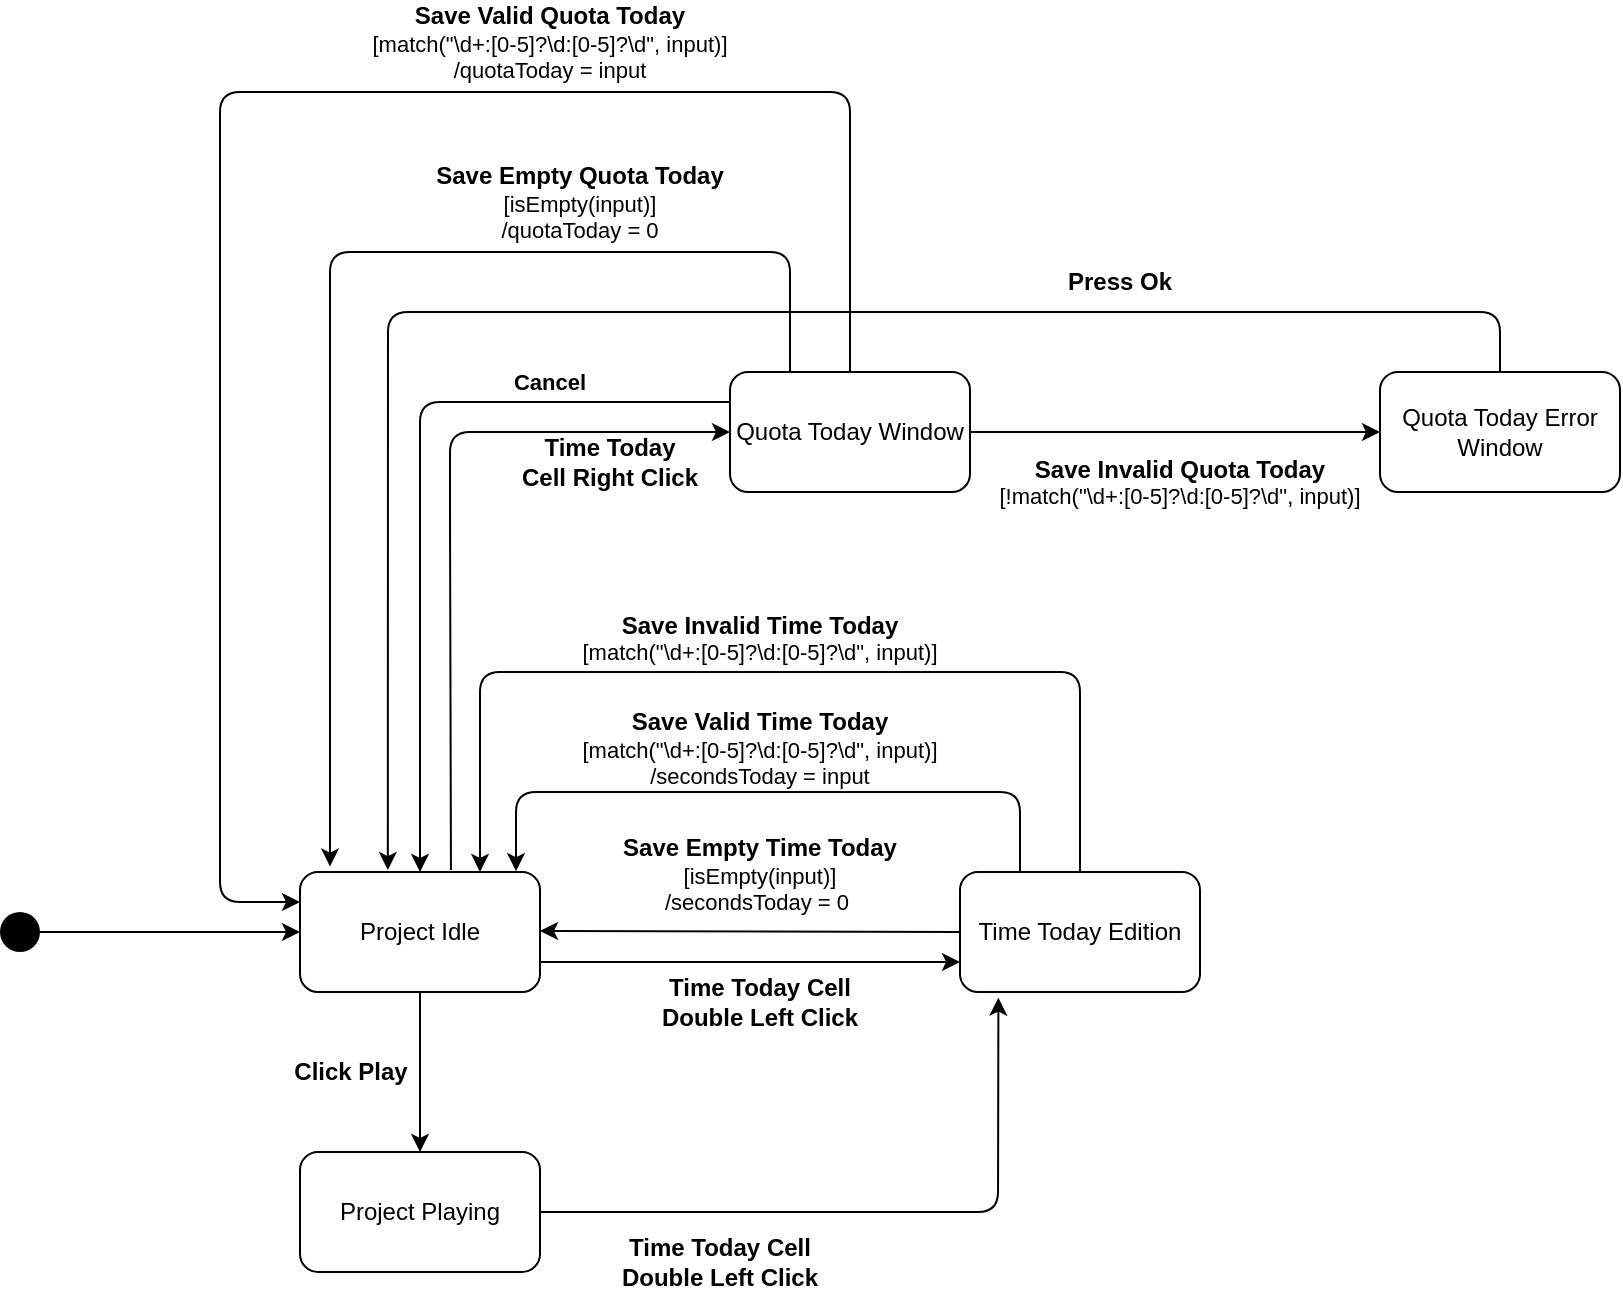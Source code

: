 <mxfile>
    <diagram id="hUVOVU6jRG6KGF_iUACn" name="Page-1">
        <mxGraphModel dx="1841" dy="1843" grid="1" gridSize="10" guides="1" tooltips="1" connect="1" arrows="1" fold="1" page="1" pageScale="1" pageWidth="850" pageHeight="1100" math="0" shadow="0">
            <root>
                <mxCell id="0"/>
                <mxCell id="1" parent="0"/>
                <mxCell id="30" value="" style="edgeStyle=none;html=1;entryX=0;entryY=0.75;entryDx=0;entryDy=0;exitX=1;exitY=0.75;exitDx=0;exitDy=0;" parent="1" source="2" target="29" edge="1">
                    <mxGeometry relative="1" as="geometry">
                        <mxPoint x="170" y="400.0" as="sourcePoint"/>
                        <mxPoint x="330" y="400.0" as="targetPoint"/>
                    </mxGeometry>
                </mxCell>
                <mxCell id="70" style="edgeStyle=none;html=1;exitX=0.629;exitY=-0.016;exitDx=0;exitDy=0;entryX=0;entryY=0.5;entryDx=0;entryDy=0;exitPerimeter=0;" parent="1" source="2" target="46" edge="1">
                    <mxGeometry relative="1" as="geometry">
                        <Array as="points">
                            <mxPoint x="125" y="170"/>
                            <mxPoint x="125" y="130"/>
                        </Array>
                    </mxGeometry>
                </mxCell>
                <mxCell id="2" value="Project Idle" style="rounded=1;whiteSpace=wrap;html=1;" parent="1" vertex="1">
                    <mxGeometry x="50" y="350" width="120" height="60" as="geometry"/>
                </mxCell>
                <mxCell id="3" style="edgeStyle=none;html=1;fontSize=12;" parent="1" source="4" target="2" edge="1">
                    <mxGeometry relative="1" as="geometry">
                        <mxPoint x="40" y="380.0" as="targetPoint"/>
                    </mxGeometry>
                </mxCell>
                <mxCell id="4" value="" style="ellipse;fillColor=#000000;strokeColor=none;" parent="1" vertex="1">
                    <mxGeometry x="-100" y="370" width="20" height="20" as="geometry"/>
                </mxCell>
                <mxCell id="40" style="edgeStyle=none;html=1;fontSize=11;fontColor=#000000;entryX=0.16;entryY=1.047;entryDx=0;entryDy=0;entryPerimeter=0;" parent="1" source="6" target="29" edge="1">
                    <mxGeometry relative="1" as="geometry">
                        <Array as="points">
                            <mxPoint x="399" y="520"/>
                        </Array>
                    </mxGeometry>
                </mxCell>
                <mxCell id="6" value="Project Playing" style="rounded=1;whiteSpace=wrap;html=1;fontSize=12;" parent="1" vertex="1">
                    <mxGeometry x="50" y="490" width="120" height="60" as="geometry"/>
                </mxCell>
                <mxCell id="8" style="edgeStyle=none;html=1;fontSize=12;" parent="1" source="2" target="6" edge="1">
                    <mxGeometry relative="1" as="geometry">
                        <mxPoint x="110" y="530" as="sourcePoint"/>
                        <Array as="points"/>
                    </mxGeometry>
                </mxCell>
                <mxCell id="15" value="&lt;b&gt;Click Play&lt;/b&gt;" style="text;html=1;align=center;verticalAlign=middle;resizable=0;points=[];autosize=1;strokeColor=none;fillColor=none;" parent="1" vertex="1">
                    <mxGeometry x="40" y="440" width="70" height="20" as="geometry"/>
                </mxCell>
                <mxCell id="68" style="edgeStyle=none;html=1;exitX=0.25;exitY=0;exitDx=0;exitDy=0;entryX=0.9;entryY=-0.007;entryDx=0;entryDy=0;entryPerimeter=0;" parent="1" source="29" target="2" edge="1">
                    <mxGeometry relative="1" as="geometry">
                        <Array as="points">
                            <mxPoint x="410" y="310"/>
                            <mxPoint x="158" y="310"/>
                        </Array>
                    </mxGeometry>
                </mxCell>
                <mxCell id="82" style="edgeStyle=none;html=1;exitX=0.5;exitY=0;exitDx=0;exitDy=0;entryX=0.75;entryY=0;entryDx=0;entryDy=0;" parent="1" source="29" target="2" edge="1">
                    <mxGeometry relative="1" as="geometry">
                        <mxPoint x="510" y="320" as="targetPoint"/>
                        <Array as="points">
                            <mxPoint x="440" y="250"/>
                            <mxPoint x="140" y="250"/>
                        </Array>
                    </mxGeometry>
                </mxCell>
                <mxCell id="29" value="Time Today Edition" style="rounded=1;whiteSpace=wrap;html=1;" parent="1" vertex="1">
                    <mxGeometry x="380" y="350" width="120" height="60" as="geometry"/>
                </mxCell>
                <mxCell id="31" value="&lt;b&gt;Time Today Cell Double Left Click&lt;/b&gt;" style="text;html=1;strokeColor=none;fillColor=none;align=center;verticalAlign=middle;whiteSpace=wrap;rounded=0;" parent="1" vertex="1">
                    <mxGeometry x="220" y="400" width="120" height="30" as="geometry"/>
                </mxCell>
                <mxCell id="36" value="" style="endArrow=classic;html=1;exitX=0;exitY=0.5;exitDx=0;exitDy=0;" parent="1" source="29" edge="1">
                    <mxGeometry width="50" height="50" relative="1" as="geometry">
                        <mxPoint x="330" y="379.47" as="sourcePoint"/>
                        <mxPoint x="170" y="379.47" as="targetPoint"/>
                    </mxGeometry>
                </mxCell>
                <mxCell id="37" value="&lt;div style=&quot;&quot;&gt;&lt;b&gt;&lt;font style=&quot;font-size: 12px&quot;&gt;Save Valid Time Today&lt;/font&gt;&lt;/b&gt;&lt;/div&gt;&lt;span style=&quot;font-size: 11px&quot;&gt;&lt;div style=&quot;&quot;&gt;&lt;span&gt;[match(&quot;&lt;/span&gt;&lt;font style=&quot;font-family: &amp;quot;helvetica&amp;quot; , &amp;quot;arial&amp;quot; , &amp;quot;freesans&amp;quot; , sans-serif&quot;&gt;\d+:[0-5]?\d:[0-5]?\d&quot;, input)&lt;/font&gt;&lt;span style=&quot;font-family: &amp;quot;helvetica&amp;quot;&quot;&gt;]&lt;/span&gt;&lt;/div&gt;&lt;/span&gt;&lt;span style=&quot;font-size: 11px&quot;&gt;&lt;div style=&quot;&quot;&gt;&lt;span&gt;/secondsToday = input&lt;/span&gt;&lt;/div&gt;&lt;/span&gt;" style="text;html=1;strokeColor=none;fillColor=none;align=center;verticalAlign=middle;whiteSpace=wrap;rounded=0;" parent="1" vertex="1">
                    <mxGeometry x="170" y="273" width="220" height="30" as="geometry"/>
                </mxCell>
                <mxCell id="41" value="&lt;b&gt;Time Today Cell Double Left Click&lt;/b&gt;" style="text;html=1;strokeColor=none;fillColor=none;align=center;verticalAlign=middle;whiteSpace=wrap;rounded=0;" parent="1" vertex="1">
                    <mxGeometry x="200" y="530" width="120" height="30" as="geometry"/>
                </mxCell>
                <mxCell id="45" value="&lt;b&gt;Time Today Cell Right Click&lt;/b&gt;" style="text;html=1;strokeColor=none;fillColor=none;align=center;verticalAlign=middle;whiteSpace=wrap;rounded=0;" parent="1" vertex="1">
                    <mxGeometry x="160" y="130" width="90" height="30" as="geometry"/>
                </mxCell>
                <mxCell id="54" style="edgeStyle=none;html=1;exitX=1;exitY=0.5;exitDx=0;exitDy=0;entryX=0;entryY=0.5;entryDx=0;entryDy=0;" parent="1" source="46" target="60" edge="1">
                    <mxGeometry relative="1" as="geometry">
                        <mxPoint x="600" y="160" as="targetPoint"/>
                        <Array as="points"/>
                    </mxGeometry>
                </mxCell>
                <mxCell id="79" style="edgeStyle=none;html=1;exitX=0.25;exitY=0;exitDx=0;exitDy=0;entryX=0.125;entryY=-0.045;entryDx=0;entryDy=0;entryPerimeter=0;" parent="1" source="46" target="2" edge="1">
                    <mxGeometry relative="1" as="geometry">
                        <Array as="points">
                            <mxPoint x="295" y="40"/>
                            <mxPoint x="65" y="40"/>
                            <mxPoint x="65" y="160"/>
                        </Array>
                    </mxGeometry>
                </mxCell>
                <mxCell id="80" style="edgeStyle=none;html=1;exitX=0.5;exitY=0;exitDx=0;exitDy=0;entryX=0;entryY=0.25;entryDx=0;entryDy=0;" parent="1" source="46" target="2" edge="1">
                    <mxGeometry relative="1" as="geometry">
                        <Array as="points">
                            <mxPoint x="325" y="-40"/>
                            <mxPoint x="170" y="-40"/>
                            <mxPoint x="10" y="-40"/>
                            <mxPoint x="10" y="365"/>
                        </Array>
                    </mxGeometry>
                </mxCell>
                <mxCell id="46" value="Quota Today Window" style="rounded=1;whiteSpace=wrap;html=1;" parent="1" vertex="1">
                    <mxGeometry x="265" y="100" width="120" height="60" as="geometry"/>
                </mxCell>
                <mxCell id="56" value="&lt;div&gt;&lt;b&gt;&lt;font style=&quot;font-size: 12px&quot;&gt;Save Invalid Quota Today&lt;/font&gt;&lt;/b&gt;&lt;/div&gt;&lt;span style=&quot;font-size: 11px&quot;&gt;&lt;div&gt;&lt;span&gt;[!match(&quot;&lt;/span&gt;&lt;font style=&quot;font-family: &amp;#34;helvetica&amp;#34; , &amp;#34;arial&amp;#34; , &amp;#34;freesans&amp;#34; , sans-serif&quot;&gt;\d+:[0-5]?\d:[0-5]?\d&quot;, input)&lt;/font&gt;&lt;span style=&quot;font-family: &amp;#34;helvetica&amp;#34;&quot;&gt;]&lt;/span&gt;&lt;/div&gt;&lt;/span&gt;" style="text;html=1;strokeColor=none;fillColor=none;align=center;verticalAlign=middle;whiteSpace=wrap;rounded=0;" parent="1" vertex="1">
                    <mxGeometry x="370" y="140" width="240" height="30" as="geometry"/>
                </mxCell>
                <mxCell id="71" style="edgeStyle=none;html=1;exitX=0.5;exitY=0;exitDx=0;exitDy=0;entryX=0.366;entryY=-0.016;entryDx=0;entryDy=0;entryPerimeter=0;" parent="1" source="60" target="2" edge="1">
                    <mxGeometry relative="1" as="geometry">
                        <mxPoint x="80" y="290" as="targetPoint"/>
                        <Array as="points">
                            <mxPoint x="650" y="70"/>
                            <mxPoint x="94" y="70"/>
                        </Array>
                    </mxGeometry>
                </mxCell>
                <mxCell id="60" value="Quota Today Error Window" style="rounded=1;whiteSpace=wrap;html=1;" parent="1" vertex="1">
                    <mxGeometry x="590" y="100" width="120" height="60" as="geometry"/>
                </mxCell>
                <mxCell id="69" value="&lt;div&gt;&lt;b&gt;&lt;font style=&quot;font-size: 12px&quot;&gt;Save Empty Time Today&lt;/font&gt;&lt;/b&gt;&lt;/div&gt;&lt;span style=&quot;font-size: 11px&quot;&gt;&lt;div&gt;&lt;span&gt;[isEmpty(&lt;/span&gt;&lt;font style=&quot;font-family: &amp;#34;helvetica&amp;#34; , &amp;#34;arial&amp;#34; , &amp;#34;freesans&amp;#34; , sans-serif&quot;&gt;input)&lt;/font&gt;&lt;span style=&quot;font-family: &amp;#34;helvetica&amp;#34;&quot;&gt;]&lt;/span&gt;&lt;/div&gt;&lt;/span&gt;&lt;span style=&quot;font-size: 11px&quot;&gt;&lt;div&gt;&lt;span&gt;/secondsToday = 0&amp;nbsp;&lt;/span&gt;&lt;/div&gt;&lt;/span&gt;" style="text;html=1;strokeColor=none;fillColor=none;align=center;verticalAlign=middle;whiteSpace=wrap;rounded=0;" parent="1" vertex="1">
                    <mxGeometry x="170" y="336" width="220" height="30" as="geometry"/>
                </mxCell>
                <mxCell id="72" value="&lt;b&gt;Press Ok&lt;/b&gt;" style="text;html=1;strokeColor=none;fillColor=none;align=center;verticalAlign=middle;whiteSpace=wrap;rounded=0;" parent="1" vertex="1">
                    <mxGeometry x="340" y="40" width="240" height="30" as="geometry"/>
                </mxCell>
                <mxCell id="73" style="edgeStyle=none;html=1;exitX=0;exitY=0.25;exitDx=0;exitDy=0;entryX=0.5;entryY=0;entryDx=0;entryDy=0;" parent="1" source="46" target="2" edge="1">
                    <mxGeometry relative="1" as="geometry">
                        <mxPoint x="600" y="140" as="targetPoint"/>
                        <Array as="points">
                            <mxPoint x="110" y="115"/>
                        </Array>
                        <mxPoint x="395" y="140" as="sourcePoint"/>
                    </mxGeometry>
                </mxCell>
                <mxCell id="74" value="&lt;div&gt;&lt;font face=&quot;helvetica&quot;&gt;&lt;span style=&quot;font-size: 11px&quot;&gt;&lt;span&gt;Cancel&lt;/span&gt;&lt;/span&gt;&lt;/font&gt;&lt;/div&gt;" style="text;html=1;strokeColor=none;fillColor=none;align=center;verticalAlign=middle;whiteSpace=wrap;rounded=0;fontStyle=1" parent="1" vertex="1">
                    <mxGeometry x="145" y="95" width="60" height="20" as="geometry"/>
                </mxCell>
                <mxCell id="77" value="&lt;div&gt;&lt;b&gt;&lt;font style=&quot;font-size: 12px&quot;&gt;Save Valid Quota Today&lt;/font&gt;&lt;/b&gt;&lt;/div&gt;&lt;span style=&quot;font-size: 11px&quot;&gt;&lt;div&gt;&lt;span&gt;[match(&quot;&lt;/span&gt;&lt;font style=&quot;font-family: &amp;#34;helvetica&amp;#34; , &amp;#34;arial&amp;#34; , &amp;#34;freesans&amp;#34; , sans-serif&quot;&gt;\d+:[0-5]?\d:[0-5]?\d&quot;, input)&lt;/font&gt;&lt;span style=&quot;font-family: &amp;#34;helvetica&amp;#34;&quot;&gt;]&lt;/span&gt;&lt;/div&gt;&lt;/span&gt;&lt;span style=&quot;font-size: 11px&quot;&gt;&lt;div&gt;&lt;span&gt;/quotaToday = input&lt;/span&gt;&lt;/div&gt;&lt;/span&gt;" style="text;html=1;strokeColor=none;fillColor=none;align=center;verticalAlign=middle;whiteSpace=wrap;rounded=0;" parent="1" vertex="1">
                    <mxGeometry x="65" y="-80" width="220" height="30" as="geometry"/>
                </mxCell>
                <mxCell id="78" value="&lt;div&gt;&lt;b&gt;&lt;font style=&quot;font-size: 12px&quot;&gt;Save Empty Quota Today&lt;/font&gt;&lt;/b&gt;&lt;/div&gt;&lt;span style=&quot;font-size: 11px&quot;&gt;&lt;div&gt;&lt;span&gt;[isEmpty(&lt;/span&gt;&lt;font style=&quot;font-family: &amp;#34;helvetica&amp;#34; , &amp;#34;arial&amp;#34; , &amp;#34;freesans&amp;#34; , sans-serif&quot;&gt;input)&lt;/font&gt;&lt;span style=&quot;font-family: &amp;#34;helvetica&amp;#34;&quot;&gt;]&lt;/span&gt;&lt;/div&gt;&lt;/span&gt;&lt;span style=&quot;font-size: 11px&quot;&gt;&lt;div&gt;&lt;span&gt;/quotaToday = 0&lt;/span&gt;&lt;/div&gt;&lt;/span&gt;" style="text;html=1;strokeColor=none;fillColor=none;align=center;verticalAlign=middle;whiteSpace=wrap;rounded=0;" parent="1" vertex="1">
                    <mxGeometry x="80" width="220" height="30" as="geometry"/>
                </mxCell>
                <mxCell id="83" value="&lt;div&gt;&lt;b&gt;&lt;font style=&quot;font-size: 12px&quot;&gt;Save Invalid Time Today&lt;/font&gt;&lt;/b&gt;&lt;/div&gt;&lt;span style=&quot;font-size: 11px&quot;&gt;&lt;div&gt;&lt;span&gt;[match(&quot;&lt;/span&gt;&lt;font style=&quot;font-family: &amp;quot;helvetica&amp;quot; , &amp;quot;arial&amp;quot; , &amp;quot;freesans&amp;quot; , sans-serif&quot;&gt;\d+:[0-5]?\d:[0-5]?\d&quot;, input)&lt;/font&gt;&lt;span style=&quot;font-family: &amp;quot;helvetica&amp;quot;&quot;&gt;]&lt;/span&gt;&lt;/div&gt;&lt;/span&gt;&lt;span style=&quot;font-size: 11px&quot;&gt;&lt;br&gt;&lt;/span&gt;" style="text;html=1;strokeColor=none;fillColor=none;align=center;verticalAlign=middle;whiteSpace=wrap;rounded=0;" parent="1" vertex="1">
                    <mxGeometry x="190" y="225" width="180" height="30" as="geometry"/>
                </mxCell>
            </root>
        </mxGraphModel>
    </diagram>
</mxfile>